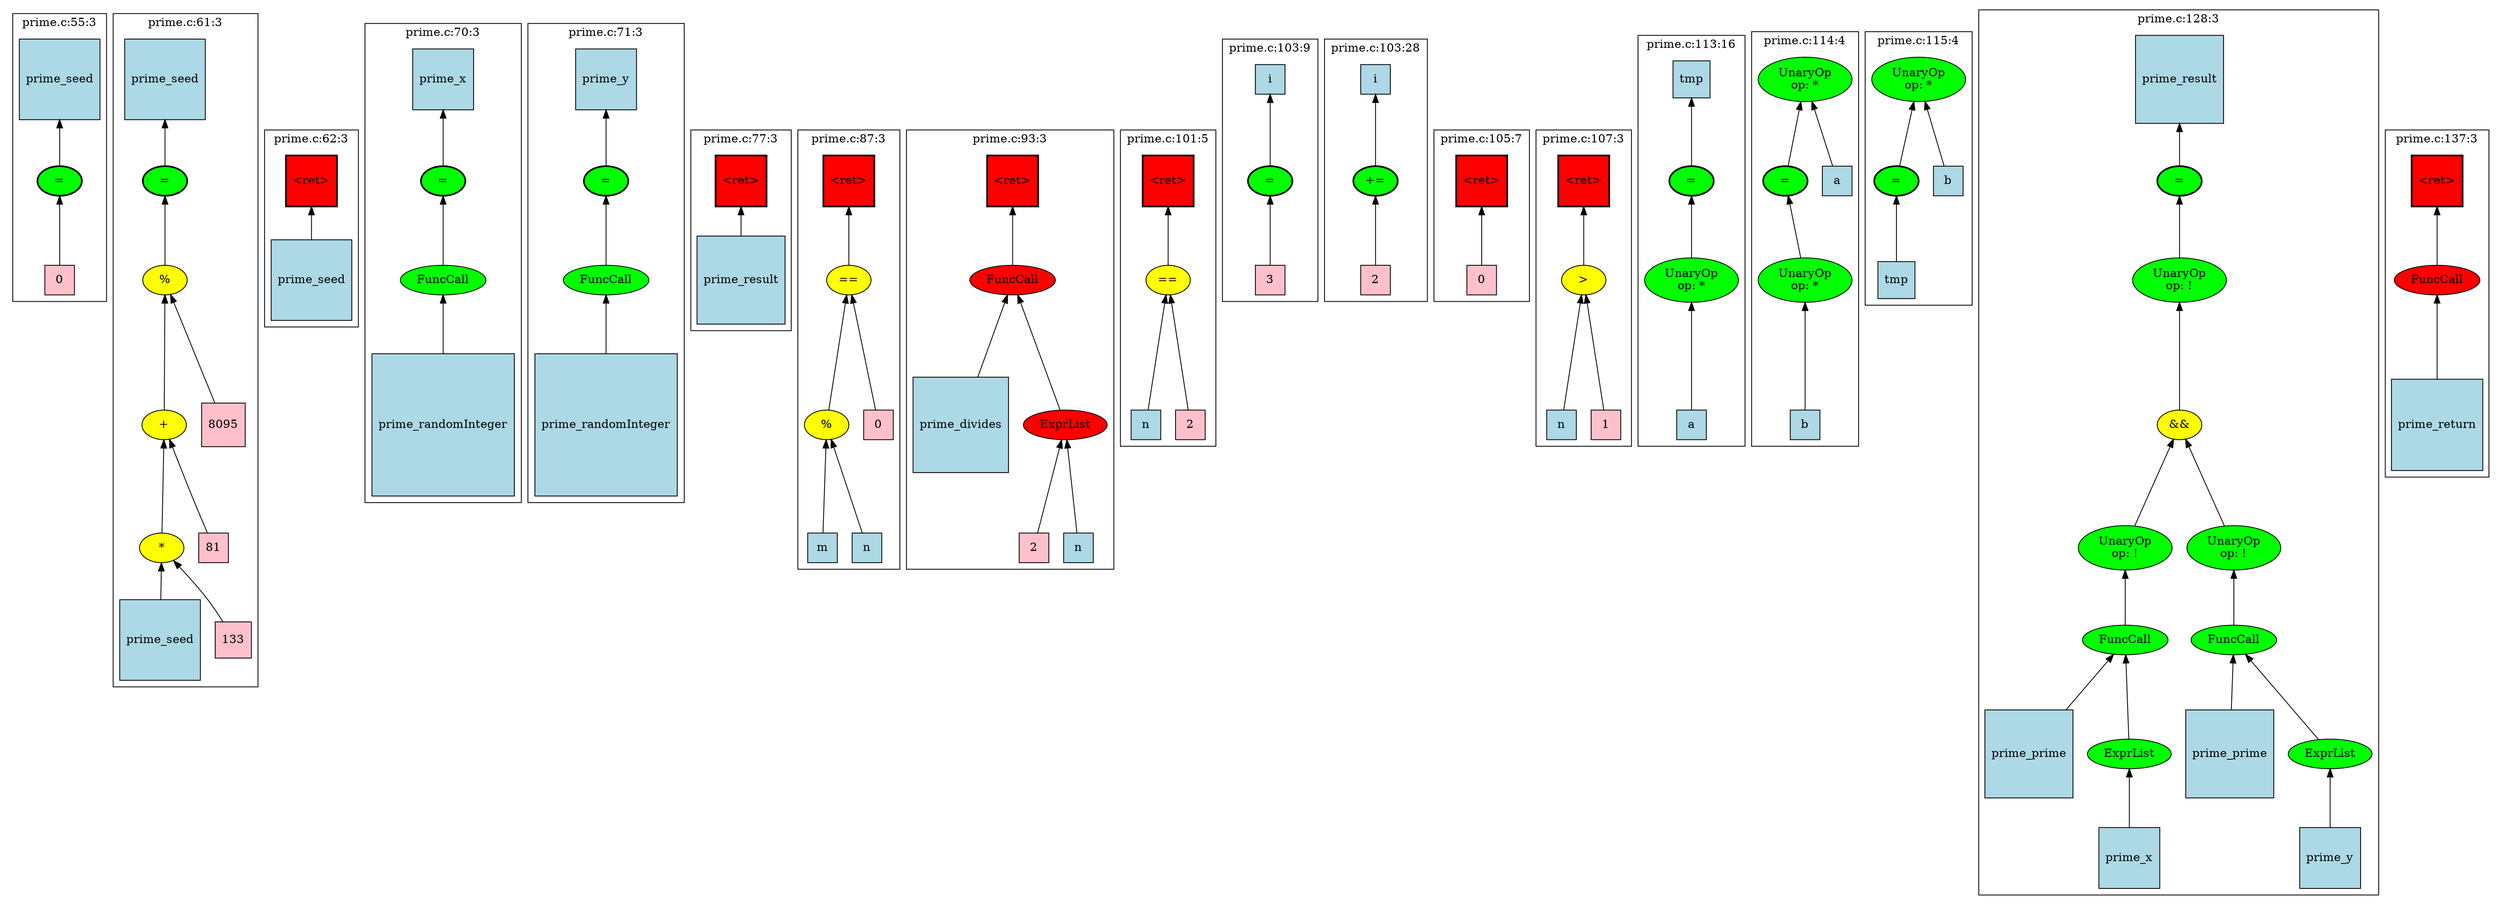 strict graph "" {
	graph [bb="0,0,2618,948.74",
		newrank=true
	];
	node [label="\N"];
	{
		graph [rank=same,
			rankdir=LR
		];
		rank2	[height=0.5,
			label="",
			pos="1.5,761.24",
			style=invis,
			width=0.013889];
		88	[fillcolor=green,
			height=0.5,
			label="=",
			pos="59.5,761.24",
			style="filled,bold",
			width=0.75];
		rank2 -- 88	[pos="2.4062,761.24 12.368,761.24 22.33,761.24 32.291,761.24",
			style=invis];
		97	[fillcolor=green,
			height=0.5,
			label="=",
			pos="166.5,761.24",
			style="filled,bold",
			width=0.75];
		88 -- 97	[pos="86.668,761.24 104.24,761.24 121.8,761.24 139.37,761.24",
			style=invis];
		106	[fillcolor=red,
			height=0.65278,
			label="\<ret\>",
			pos="323.5,761.24",
			shape=square,
			style="filled,bold",
			width=0.65278];
		97 -- 106	[pos="193.79,761.24 229.17,761.24 264.56,761.24 299.94,761.24",
			style=invis];
		116	[fillcolor=green,
			height=0.5,
			label="=",
			pos="455.5,761.24",
			style="filled,bold",
			width=0.75];
		106 -- 116	[pos="347.22,761.24 374.29,761.24 401.36,761.24 428.43,761.24",
			style=invis];
		120	[fillcolor=green,
			height=0.5,
			label="=",
			pos="615.5,761.24",
			style="filled,bold",
			width=0.75];
		116 -- 120	[pos="482.69,761.24 517.88,761.24 553.07,761.24 588.26,761.24",
			style=invis];
		130	[fillcolor=red,
			height=0.65278,
			label="\<ret\>",
			pos="750.5,761.24",
			shape=square,
			style="filled,bold",
			width=0.65278];
		120 -- 130	[pos="642.66,761.24 670.74,761.24 698.83,761.24 726.91,761.24",
			style=invis];
		145	[fillcolor=red,
			height=0.65278,
			label="\<ret\>",
			pos="871.5,761.24",
			shape=square,
			style="filled,bold",
			width=0.65278];
		130 -- 145	[pos="774.13,761.24 798.73,761.24 823.32,761.24 847.92,761.24",
			style=invis];
		161	[fillcolor=red,
			height=0.65278,
			label="\<ret\>",
			pos="1050.5,761.24",
			shape=square,
			style="filled,bold",
			width=0.65278];
		145 -- 161	[pos="895.27,761.24 939.13,761.24 982.99,761.24 1026.9,761.24",
			style=invis];
		185	[fillcolor=red,
			height=0.65278,
			label="\<ret\>",
			pos="1215.5,761.24",
			shape=square,
			style="filled,bold",
			width=0.65278];
		161 -- 185	[pos="1074,761.24 1113.3,761.24 1152.5,761.24 1191.7,761.24",
			style=invis];
		191	[fillcolor=green,
			height=0.5,
			label="=",
			pos="1322.5,761.24",
			style="filled,bold",
			width=0.75];
		185 -- 191	[pos="1239.3,761.24 1258,761.24 1276.6,761.24 1295.2,761.24",
			style=invis];
		199	[fillcolor=green,
			height=0.5,
			label="+=",
			pos="1427.5,761.24",
			style="filled,bold",
			width=0.75];
		191 -- 199	[pos="1349.6,761.24 1366.5,761.24 1383.5,761.24 1400.4,761.24",
			style=invis];
		209	[fillcolor=red,
			height=0.65278,
			label="\<ret\>",
			pos="1531.5,761.24",
			shape=square,
			style="filled,bold",
			width=0.65278];
		199 -- 209	[pos="1454.7,761.24 1472.4,761.24 1490.1,761.24 1507.8,761.24",
			style=invis];
		211	[fillcolor=red,
			height=0.65278,
			label="\<ret\>",
			pos="1639.5,761.24",
			shape=square,
			style="filled,bold",
			width=0.65278];
		209 -- 211	[pos="1555.1,761.24 1575.3,761.24 1595.6,761.24 1615.8,761.24",
			style=invis];
		230	[fillcolor=green,
			height=0.5,
			label="=",
			pos="1755.5,761.24",
			style="filled,bold",
			width=0.75];
		211 -- 230	[pos="1663.1,761.24 1684.8,761.24 1706.6,761.24 1728.4,761.24",
			style=invis];
		235	[fillcolor=green,
			height=0.5,
			label="=",
			pos="1853.5,761.24",
			style="filled,bold",
			width=0.75];
		230 -- 235	[pos="1782.7,761.24 1797.2,761.24 1811.8,761.24 1826.4,761.24",
			style=invis];
		240	[fillcolor=green,
			height=0.5,
			label="=",
			pos="1985.5,761.24",
			style="filled,bold",
			width=0.75];
		235 -- 240	[pos="1861.6,778.6 1867.9,790.36 1877.5,805.55 1889.5,815.74 1892.8,818.57 1894.2,818.83 1898.5,819.74 1915.5,823.34 1920.5,823.34 1937.5,\
819.74 1957.7,815.46 1971.2,794.43 1978.6,778.8",
			style=invis];
		258	[fillcolor=green,
			height=0.5,
			label="=",
			pos="2289.5,761.24",
			style="filled,bold",
			width=0.75];
		240 -- 258	[pos="1991.7,778.85 1998.4,794.51 2010.8,815.56 2030.5,819.74 2047.5,823.34 2052.3,821.99 2069.5,819.74 2142.4,810.21 2225.5,783.65 2265.5,\
769.83",
			style=invis];
		286	[fillcolor=red,
			height=0.65278,
			label="\<ret\>",
			pos="2556.5,761.24",
			shape=square,
			style="filled,bold",
			width=0.65278];
		258 -- 286	[pos="2316.6,761.24 2388.6,761.24 2460.6,761.24 2532.6,761.24",
			style=invis];
		end	[height=0.5,
			label="",
			pos="2617.5,761.24",
			style=invis,
			width=0.013889];
		286 -- end	[pos="2580.3,761.24 2592.5,761.24 2604.7,761.24 2616.9,761.24",
			style=invis];
	}
	subgraph cluster235 {
		graph [bb="1818.5,485.74,1942.5,924.61",
			label="prime.c:114:4",
			lheight=0.21,
			lp="1880.5,913.11",
			lwidth=1.07
		];
		235;
		238	[fillcolor=green,
			height=0.74639,
			label="UnaryOp
op: *",
			pos="1873.5,658.74",
			style=filled,
			width=1.316];
		235 -- 238	[dir=back,
			pos="s,1856.9,743.19 1858.9,733.13 1861.8,718.35 1865.5,700.15 1868.4,685.57"];
		239	[fillcolor=lightblue,
			height=0.5,
			label=b,
			pos="1873.5,511.74",
			shape=square,
			style=filled,
			width=0.5];
		238 -- 239	[dir=back,
			pos="s,1873.5,631.82 1873.5,621.55 1873.5,592.24 1873.5,552.26 1873.5,529.82"];
		236	[fillcolor=green,
			height=0.74639,
			label="UnaryOp
op: *",
			pos="1880.5,866.74",
			style=filled,
			width=1.316];
		236 -- 235	[dir=back,
			pos="s,1873.8,839.89 1871.2,830.08 1866.7,812.77 1861.5,792.8 1857.9,779.04"];
		237	[fillcolor=lightblue,
			height=0.5,
			label=a,
			pos="1916.5,761.24",
			shape=square,
			style=filled,
			width=0.5];
		236 -- 237	[dir=back,
			pos="s,1889.4,840.16 1892.8,830.4 1898.8,813.19 1905.7,793.28 1910.5,779.44"];
	}
	subgraph cluster211 {
		graph [bb="1586.5,485.74,1692.5,815.74",
			label="prime.c:107:3",
			lheight=0.21,
			lp="1639.5,804.24",
			lwidth=1.07
		];
		211;
		212	[fillcolor=yellow,
			height=0.5,
			label=">",
			pos="1639.5,658.74",
			style=filled,
			width=0.75];
		211 -- 212	[dir=back,
			pos="s,1639.5,737.69 1639.5,727.64 1639.5,710.74 1639.5,690.79 1639.5,676.91"];
		213	[fillcolor=lightblue,
			height=0.5,
			label=n,
			pos="1612.5,511.74",
			shape=square,
			style=filled,
			width=0.5];
		212 -- 213	[dir=back,
			pos="s,1636.3,640.82 1634.5,630.8 1629,601.32 1620.4,554.95 1615.7,530"];
		214	[fillcolor=pink,
			height=0.5,
			label=1,
			pos="1666.5,511.74",
			shape=square,
			style=filled,
			width=0.5];
		212 -- 214	[dir=back,
			pos="s,1642.7,640.82 1644.5,630.8 1650,601.32 1658.6,554.95 1663.3,530"];
	}
	subgraph cluster230 {
		graph [bb="1700.5,485.74,1810.5,916.74",
			label="prime.c:113:16",
			lheight=0.21,
			lp="1755.5,905.24",
			lwidth=1.17
		];
		230;
		233	[fillcolor=green,
			height=0.74639,
			label="UnaryOp
op: *",
			pos="1755.5,658.74",
			style=filled,
			width=1.316];
		230 -- 233	[dir=back,
			pos="s,1755.5,743.19 1755.5,732.78 1755.5,718.19 1755.5,700.35 1755.5,685.96"];
		234	[fillcolor=lightblue,
			height=0.5,
			label=a,
			pos="1755.5,511.74",
			shape=square,
			style=filled,
			width=0.5];
		233 -- 234	[dir=back,
			pos="s,1755.5,631.82 1755.5,621.55 1755.5,592.24 1755.5,552.26 1755.5,529.82"];
		231	[fillcolor=lightblue,
			height=0.52778,
			label=tmp,
			pos="1755.5,866.74",
			shape=square,
			style=filled,
			width=0.52778];
		231 -- 230	[dir=back,
			pos="s,1755.5,847.71 1755.5,837.46 1755.5,818.87 1755.5,795.16 1755.5,779.37"];
	}
	subgraph cluster258 {
		graph [bb="2082.5,8,2496.5,940.74",
			label="prime.c:128:3",
			lheight=0.21,
			lp="2289.5,929.24",
			lwidth=1.07
		];
		258;
		260	[fillcolor=green,
			height=0.74639,
			label="UnaryOp
op: !",
			pos="2289.5,658.74",
			style=filled,
			width=1.316];
		258 -- 260	[dir=back,
			pos="s,2289.5,743.19 2289.5,732.78 2289.5,718.19 2289.5,700.35 2289.5,685.96"];
		261	[fillcolor=yellow,
			height=0.5,
			label="&&",
			pos="2289.5,511.74",
			style=filled,
			width=0.75];
		260 -- 261	[dir=back,
			pos="s,2289.5,631.82 2289.5,621.55 2289.5,592.24 2289.5,552.26 2289.5,529.82"];
		262	[fillcolor=green,
			height=0.74639,
			label="UnaryOp
op: !",
			pos="2233.5,380.87",
			style=filled,
			width=1.316];
		261 -- 262	[dir=back,
			pos="s,2282.3,494.16 2278.3,484.85 2268.4,462.27 2254.3,429.7 2244.5,407.26"];
		267	[fillcolor=green,
			height=0.74639,
			label="UnaryOp
op: !",
			pos="2346.5,380.87",
			style=filled,
			width=1.316];
		261 -- 267	[dir=back,
			pos="s,2296.8,494.16 2301,484.85 2310.9,462.27 2325.3,429.7 2335.3,407.26"];
		259	[fillcolor=lightblue,
			height=1.1944,
			label=prime_result,
			pos="2289.5,866.74",
			shape=square,
			style=filled,
			width=1.1944];
		259 -- 258	[dir=back,
			pos="s,2289.5,823.64 2289.5,813.32 2289.5,800.97 2289.5,788.68 2289.5,779.24"];
		263	[fillcolor=green,
			height=0.5,
			label=FuncCall,
			pos="2233.5,278",
			style=filled,
			width=1.1916];
		262 -- 263	[dir=back,
			pos="s,2233.5,353.89 2233.5,343.61 2233.5,327.38 2233.5,309.01 2233.5,296.02"];
		268	[fillcolor=green,
			height=0.5,
			label=FuncCall,
			pos="2346.5,278",
			style=filled,
			width=1.1916];
		267 -- 268	[dir=back,
			pos="s,2346.5,353.89 2346.5,343.61 2346.5,327.38 2346.5,309.01 2346.5,296.02"];
		264	[fillcolor=lightblue,
			height=1.2222,
			label=prime_prime,
			pos="2134.5,158",
			shape=square,
			style=filled,
			width=1.2222];
		263 -- 264	[dir=back,
			pos="s,2219.7,260.59 2213,252.58 2200.8,238.04 2185,219.18 2170.7,202.2"];
		265	[fillcolor=green,
			height=0.5,
			label=ExprList,
			pos="2238.5,158",
			style=filled,
			width=1.1555];
		263 -- 265	[dir=back,
			pos="s,2234.2,259.84 2234.7,249.82 2235.6,227.14 2237,195.5 2237.8,176.18"];
		269	[fillcolor=lightblue,
			height=1.2222,
			label=prime_prime,
			pos="2342.5,158",
			shape=square,
			style=filled,
			width=1.2222];
		268 -- 269	[dir=back,
			pos="s,2345.9,259.84 2345.6,249.8 2345.1,235.68 2344.5,218.09 2344,202.17"];
		270	[fillcolor=green,
			height=0.5,
			label=ExprList,
			pos="2446.5,158",
			style=filled,
			width=1.1555];
		268 -- 270	[dir=back,
			pos="s,2360.4,260.59 2366.9,252.91 2386.5,229.74 2415.7,195.37 2432.7,175.27"];
		266	[fillcolor=lightblue,
			height=0.86111,
			label=prime_x,
			pos="2238.5,47",
			shape=square,
			style=filled,
			width=0.86111];
		265 -- 266	[dir=back,
			pos="s,2238.5,139.97 2238.5,129.83 2238.5,114.1 2238.5,94.271 2238.5,78.073"];
		271	[fillcolor=lightblue,
			height=0.86111,
			label=prime_y,
			pos="2446.5,47",
			shape=square,
			style=filled,
			width=0.86111];
		270 -- 271	[dir=back,
			pos="s,2446.5,139.97 2446.5,129.83 2446.5,114.1 2446.5,94.271 2446.5,78.073"];
	}
	subgraph cluster240 {
		graph [bb="1950.5,631.74,2074.5,924.61",
			label="prime.c:115:4",
			lheight=0.21,
			lp="2012.5,913.11",
			lwidth=1.07
		];
		240;
		243	[fillcolor=lightblue,
			height=0.52778,
			label=tmp,
			pos="1985.5,658.74",
			shape=square,
			style=filled,
			width=0.52778];
		240 -- 243	[dir=back,
			pos="s,1985.5,743.19 1985.5,733.01 1985.5,715.51 1985.5,693.26 1985.5,677.89"];
		241	[fillcolor=green,
			height=0.74639,
			label="UnaryOp
op: *",
			pos="2012.5,866.74",
			style=filled,
			width=1.316];
		241 -- 240	[dir=back,
			pos="s,2005.8,839.89 2003.2,830.08 1998.7,812.77 1993.5,792.8 1989.9,779.04"];
		242	[fillcolor=lightblue,
			height=0.5,
			label=b,
			pos="2048.5,761.24",
			shape=square,
			style=filled,
			width=0.5];
		241 -- 242	[dir=back,
			pos="s,2021.4,840.16 2024.8,830.4 2030.8,813.19 2037.7,793.28 2042.5,779.44"];
	}
	subgraph cluster286 {
		graph [bb="2504.5,459.74,2608.5,815.74",
			label="prime.c:137:3",
			lheight=0.21,
			lp="2556.5,804.24",
			lwidth=1.07
		];
		286;
		287	[fillcolor=red,
			height=0.5,
			label=FuncCall,
			pos="2556.5,658.74",
			style=filled,
			width=1.1916];
		286 -- 287	[dir=back,
			pos="s,2556.5,737.69 2556.5,727.64 2556.5,710.74 2556.5,690.79 2556.5,676.91"];
		288	[fillcolor=lightblue,
			height=1.2222,
			label=prime_return,
			pos="2556.5,511.74",
			shape=square,
			style=filled,
			width=1.2222];
		287 -- 288	[dir=back,
			pos="s,2556.5,640.54 2556.5,630.41 2556.5,609.45 2556.5,580.11 2556.5,555.97"];
	}
	subgraph cluster88 {
		graph [bb="11.5,632.74,107.5,937.74",
			label="prime.c:55:3",
			lheight=0.21,
			lp="59.5,926.24",
			lwidth=0.97
		];
		88;
		90	[fillcolor=pink,
			height=0.5,
			label=0,
			pos="59.5,658.74",
			shape=square,
			style=filled,
			width=0.5];
		88 -- 90	[dir=back,
			pos="s,59.5,743.19 59.5,733.06 59.5,715.16 59.5,692.28 59.5,676.87"];
		89	[fillcolor=lightblue,
			height=1.1111,
			label=prime_seed,
			pos="59.5,866.74",
			shape=square,
			style=filled,
			width=1.1111];
		89 -- 88	[dir=back,
			pos="s,59.5,826.61 59.5,816.54 59.5,803.24 59.5,789.72 59.5,779.49"];
	}
	subgraph cluster97 {
		graph [bb="115.5,230,267.5,937.74",
			label="prime.c:61:3",
			lheight=0.21,
			lp="191.5,926.24",
			lwidth=0.97
		];
		97;
		99	[fillcolor=yellow,
			height=0.5,
			label="%",
			pos="166.5,658.74",
			style=filled,
			width=0.75];
		97 -- 99	[dir=back,
			pos="s,166.5,743.19 166.5,733.06 166.5,715.16 166.5,692.28 166.5,676.87"];
		100	[fillcolor=yellow,
			height=0.5,
			label="+",
			pos="165.5,511.74",
			style=filled,
			width=0.75];
		99 -- 100	[dir=back,
			pos="s,166.38,640.54 166.31,630.49 166.11,600.96 165.79,554.76 165.62,529.92"];
		105	[fillcolor=pink,
			height=0.61111,
			label=8095,
			pos="232.5,511.74",
			shape=square,
			style=filled,
			width=0.61111];
		99 -- 105	[dir=back,
			pos="s,173.94,641.39 178.1,632.25 190.81,604.33 210.97,560.05 222.85,533.95"];
		101	[fillcolor=yellow,
			height=0.5,
			label="*",
			pos="164.5,380.87",
			style=filled,
			width=0.75];
		100 -- 101	[dir=back,
			pos="s,165.37,493.63 165.29,483.5 165.09,457.99 164.8,420.66 164.63,399.05"];
		104	[fillcolor=pink,
			height=0.5,
			label=81,
			pos="227.5,380.87",
			shape=square,
			style=filled,
			width=0.5];
		100 -- 104	[dir=back,
			pos="s,173.36,494.35 177.83,485.03 184.77,470.54 193.61,452.13 201.5,435.74 207.36,423.58 213.97,409.87 219.06,399.33"];
		98	[fillcolor=lightblue,
			height=1.1111,
			label=prime_seed,
			pos="166.5,866.74",
			shape=square,
			style=filled,
			width=1.1111];
		98 -- 97	[dir=back,
			pos="s,166.5,826.61 166.5,816.54 166.5,803.24 166.5,789.72 166.5,779.49"];
		102	[fillcolor=lightblue,
			height=1.1111,
			label=prime_seed,
			pos="163.5,278",
			shape=square,
			style=filled,
			width=1.1111];
		101 -- 102	[dir=back,
			pos="s,164.33,362.76 164.23,352.44 164.12,341.84 164,329.51 163.89,318.01"];
		103	[fillcolor=pink,
			height=0.51389,
			label=133,
			pos="240.5,278",
			shape=square,
			style=filled,
			width=0.51389];
		101 -- 103	[dir=back,
			pos="s,176.49,364.74 182.69,356.84 191.75,345.27 202.81,330.97 212.5,318 217.69,311.05 223.28,303.31 228.09,296.57"];
	}
	subgraph cluster106 {
		graph [bb="275.5,610.74,371.5,815.74",
			label="prime.c:62:3",
			lheight=0.21,
			lp="323.5,804.24",
			lwidth=0.97
		];
		106;
		107	[fillcolor=lightblue,
			height=1.1111,
			label=prime_seed,
			pos="323.5,658.74",
			shape=square,
			style=filled,
			width=1.1111];
		106 -- 107	[dir=back,
			pos="s,323.5,737.69 323.5,727.44 323.5,718.3 323.5,708.27 323.5,698.8"];
	}
	subgraph cluster116 {
		graph [bb="379.5,435.74,531.5,928.74",
			label="prime.c:70:3",
			lheight=0.21,
			lp="455.5,917.24",
			lwidth=0.97
		];
		116;
		118	[fillcolor=green,
			height=0.5,
			label=FuncCall,
			pos="455.5,658.74",
			style=filled,
			width=1.1916];
		116 -- 118	[dir=back,
			pos="s,455.5,743.19 455.5,733.06 455.5,715.16 455.5,692.28 455.5,676.87"];
		119	[fillcolor=lightblue,
			height=1.8889,
			label=prime_randomInteger,
			pos="455.5,511.74",
			shape=square,
			style=filled,
			width=1.8889];
		118 -- 119	[dir=back,
			pos="s,455.5,640.54 455.5,630.39 455.5,616.03 455.5,597.74 455.5,579.89"];
		117	[fillcolor=lightblue,
			height=0.86111,
			label=prime_x,
			pos="455.5,866.74",
			shape=square,
			style=filled,
			width=0.86111];
		117 -- 116	[dir=back,
			pos="s,455.5,835.53 455.5,825.33 455.5,809.38 455.5,791.92 455.5,779.42"];
	}
	subgraph cluster120 {
		graph [bb="539.5,435.74,691.5,928.74",
			label="prime.c:71:3",
			lheight=0.21,
			lp="615.5,917.24",
			lwidth=0.97
		];
		120;
		122	[fillcolor=green,
			height=0.5,
			label=FuncCall,
			pos="615.5,658.74",
			style=filled,
			width=1.1916];
		120 -- 122	[dir=back,
			pos="s,615.5,743.19 615.5,733.06 615.5,715.16 615.5,692.28 615.5,676.87"];
		123	[fillcolor=lightblue,
			height=1.8889,
			label=prime_randomInteger,
			pos="615.5,511.74",
			shape=square,
			style=filled,
			width=1.8889];
		122 -- 123	[dir=back,
			pos="s,615.5,640.54 615.5,630.39 615.5,616.03 615.5,597.74 615.5,579.89"];
		121	[fillcolor=lightblue,
			height=0.86111,
			label=prime_y,
			pos="615.5,866.74",
			shape=square,
			style=filled,
			width=0.86111];
		121 -- 120	[dir=back,
			pos="s,615.5,835.53 615.5,825.33 615.5,809.38 615.5,791.92 615.5,779.42"];
	}
	subgraph cluster130 {
		graph [bb="699.5,607.74,801.5,815.74",
			label="prime.c:77:3",
			lheight=0.21,
			lp="750.5,804.24",
			lwidth=0.97
		];
		130;
		131	[fillcolor=lightblue,
			height=1.1944,
			label=prime_result,
			pos="750.5,658.74",
			shape=square,
			style=filled,
			width=1.1944];
		130 -- 131	[dir=back,
			pos="s,750.5,737.69 750.5,727.49 750.5,719.36 750.5,710.53 750.5,702.01"];
	}
	subgraph cluster145 {
		graph [bb="809.5,354.87,933.5,815.74",
			label="prime.c:87:3",
			lheight=0.21,
			lp="871.5,804.24",
			lwidth=0.97
		];
		145;
		146	[fillcolor=yellow,
			height=0.5,
			label="==",
			pos="871.5,658.74",
			style=filled,
			width=0.75];
		145 -- 146	[dir=back,
			pos="s,871.5,737.69 871.5,727.64 871.5,710.74 871.5,690.79 871.5,676.91"];
		147	[fillcolor=yellow,
			height=0.5,
			label="%",
			pos="844.5,511.74",
			style=filled,
			width=0.75];
		146 -- 147	[dir=back,
			pos="s,868.35,640.82 866.48,630.8 860.99,601.32 852.36,554.95 847.71,530"];
		150	[fillcolor=pink,
			height=0.5,
			label=0,
			pos="907.5,511.74",
			shape=square,
			style=filled,
			width=0.5];
		146 -- 150	[dir=back,
			pos="s,875.7,640.82 878.19,630.8 885.51,601.32 897.02,554.95 903.22,530"];
		148	[fillcolor=lightblue,
			height=0.5,
			label=m,
			pos="839.5,380.87",
			shape=square,
			style=filled,
			width=0.5];
		147 -- 148	[dir=back,
			pos="s,843.84,493.63 843.44,483.5 842.45,457.99 841,420.66 840.17,399.05"];
		149	[fillcolor=lightblue,
			height=0.5,
			label=n,
			pos="893.5,380.87",
			shape=square,
			style=filled,
			width=0.5];
		147 -- 149	[dir=back,
			pos="s,850.81,494.16 854.38,484.75 864.06,459.29 878.55,421.19 886.91,399.21"];
	}
	subgraph cluster161 {
		graph [bb="941.5,354.87,1154.5,815.74",
			label="prime.c:93:3",
			lheight=0.21,
			lp="1048,804.24",
			lwidth=0.97
		];
		161;
		162	[fillcolor=red,
			height=0.5,
			label=FuncCall,
			pos="1050.5,658.74",
			style=filled,
			width=1.1916];
		161 -- 162	[dir=back,
			pos="s,1050.5,737.69 1050.5,727.64 1050.5,710.74 1050.5,690.79 1050.5,676.91"];
		163	[fillcolor=lightblue,
			height=1.3194,
			label=prime_divides,
			pos="997.5,511.74",
			shape=square,
			style=filled,
			width=1.3194];
		162 -- 163	[dir=back,
			pos="s,1044.3,640.82 1040.9,631.39 1033.5,611.31 1023.2,583.13 1014.5,559.27"];
		164	[fillcolor=red,
			height=0.5,
			label=ExprList,
			pos="1104.5,511.74",
			style=filled,
			width=1.1555];
		162 -- 164	[dir=back,
			pos="s,1056.8,640.82 1060.4,631.13 1071.4,601.49 1089,554.48 1098.2,529.55"];
		165	[fillcolor=pink,
			height=0.5,
			label=2,
			pos="1062.5,380.87",
			shape=square,
			style=filled,
			width=0.5];
		164 -- 165	[dir=back,
			pos="s,1099,493.89 1095.8,484.13 1087.5,458.64 1075.2,420.92 1068.1,399.13"];
		166	[fillcolor=lightblue,
			height=0.5,
			label=n,
			pos="1116.5,380.87",
			shape=square,
			style=filled,
			width=0.5];
		164 -- 166	[dir=back,
			pos="s,1106.1,493.63 1107,483.5 1109.4,457.99 1112.9,420.66 1114.9,399.05"];
	}
	subgraph cluster185 {
		graph [bb="1162.5,485.74,1268.5,815.74",
			label="prime.c:101:5",
			lheight=0.21,
			lp="1215.5,804.24",
			lwidth=1.07
		];
		185;
		186	[fillcolor=yellow,
			height=0.5,
			label="==",
			pos="1215.5,658.74",
			style=filled,
			width=0.75];
		185 -- 186	[dir=back,
			pos="s,1215.5,737.69 1215.5,727.64 1215.5,710.74 1215.5,690.79 1215.5,676.91"];
		187	[fillcolor=lightblue,
			height=0.5,
			label=n,
			pos="1188.5,511.74",
			shape=square,
			style=filled,
			width=0.5];
		186 -- 187	[dir=back,
			pos="s,1212.3,640.82 1210.5,630.8 1205,601.32 1196.4,554.95 1191.7,530"];
		188	[fillcolor=pink,
			height=0.5,
			label=2,
			pos="1242.5,511.74",
			shape=square,
			style=filled,
			width=0.5];
		186 -- 188	[dir=back,
			pos="s,1218.7,640.82 1220.5,630.8 1226,601.32 1234.6,554.95 1239.3,530"];
	}
	subgraph cluster191 {
		graph [bb="1276.5,632.74,1369.5,915.74",
			label="prime.c:103:9",
			lheight=0.21,
			lp="1323,904.24",
			lwidth=1.07
		];
		191;
		193	[fillcolor=pink,
			height=0.5,
			label=3,
			pos="1322.5,658.74",
			shape=square,
			style=filled,
			width=0.5];
		191 -- 193	[dir=back,
			pos="s,1322.5,743.19 1322.5,733.06 1322.5,715.16 1322.5,692.28 1322.5,676.87"];
		192	[fillcolor=lightblue,
			height=0.5,
			label=i,
			pos="1322.5,866.74",
			shape=square,
			style=filled,
			width=0.5];
		192 -- 191	[dir=back,
			pos="s,1322.5,848.65 1322.5,838.63 1322.5,819.87 1322.5,795.47 1322.5,779.36"];
	}
	subgraph cluster199 {
		graph [bb="1377.5,632.74,1477.5,915.74",
			label="prime.c:103:28",
			lheight=0.21,
			lp="1427.5,904.24",
			lwidth=1.17
		];
		199;
		201	[fillcolor=pink,
			height=0.5,
			label=2,
			pos="1427.5,658.74",
			shape=square,
			style=filled,
			width=0.5];
		199 -- 201	[dir=back,
			pos="s,1427.5,743.19 1427.5,733.06 1427.5,715.16 1427.5,692.28 1427.5,676.87"];
		200	[fillcolor=lightblue,
			height=0.5,
			label=i,
			pos="1427.5,866.74",
			shape=square,
			style=filled,
			width=0.5];
		200 -- 199	[dir=back,
			pos="s,1427.5,848.65 1427.5,838.63 1427.5,819.87 1427.5,795.47 1427.5,779.36"];
	}
	subgraph cluster209 {
		graph [bb="1485.5,632.74,1578.5,815.74",
			label="prime.c:105:7",
			lheight=0.21,
			lp="1532,804.24",
			lwidth=1.07
		];
		209;
		210	[fillcolor=pink,
			height=0.5,
			label=0,
			pos="1531.5,658.74",
			shape=square,
			style=filled,
			width=0.5];
		209 -- 210	[dir=back,
			pos="s,1531.5,737.69 1531.5,727.64 1531.5,710.74 1531.5,690.79 1531.5,676.91"];
	}
	rank1	[height=0.5,
		label="",
		pos="0.5,866.74",
		style=invis,
		width=0.013889];
	rank1 -- rank2	[pos="0.65625,849.57 0.84302,830.24 1.1538,798.07 1.3415,778.64",
		style=invis];
}
